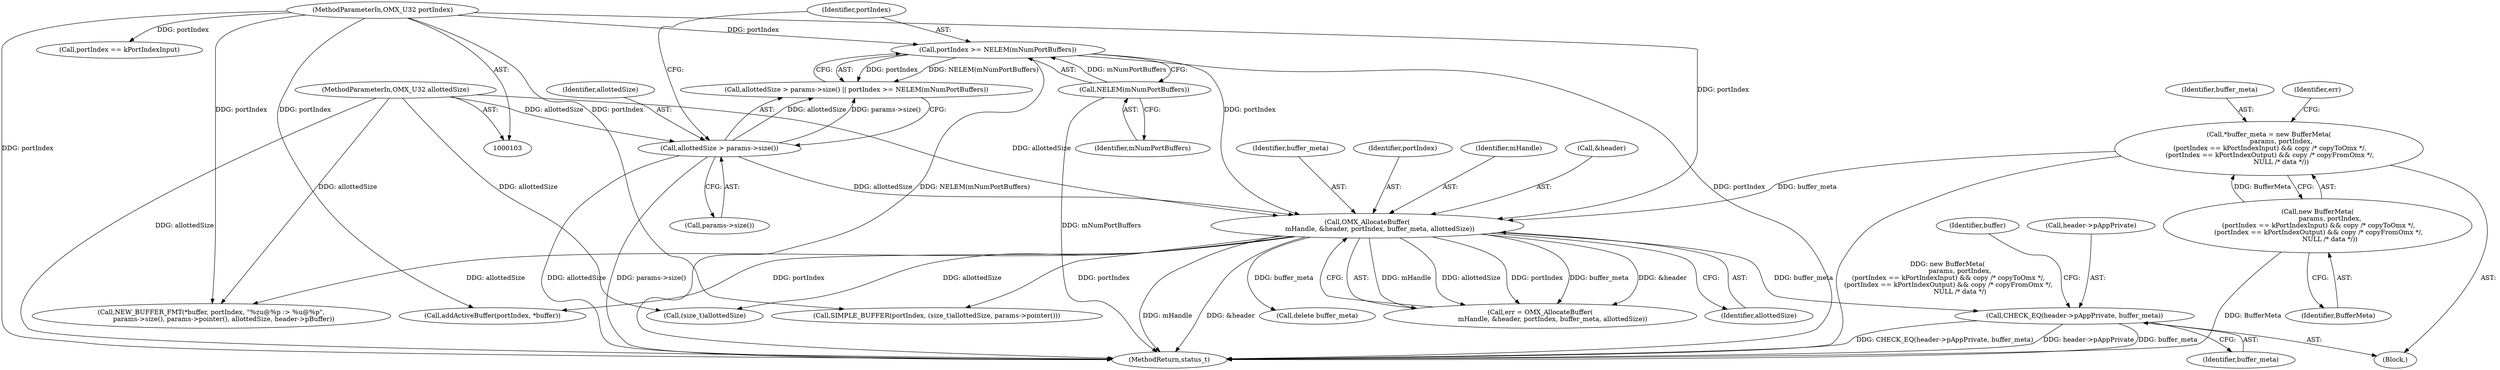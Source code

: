 digraph "0_Android_640b04121d7cd2cac90e2f7c82b97fce05f074a5@pointer" {
"1000185" [label="(Call,CHECK_EQ(header->pAppPrivate, buffer_meta))"];
"1000152" [label="(Call,OMX_AllocateBuffer(\n            mHandle, &header, portIndex, buffer_meta, allottedSize))"];
"1000128" [label="(Call,portIndex >= NELEM(mNumPortBuffers))"];
"1000104" [label="(MethodParameterIn,OMX_U32 portIndex)"];
"1000130" [label="(Call,NELEM(mNumPortBuffers))"];
"1000144" [label="(Call,*buffer_meta = new BufferMeta(\n            params, portIndex,\n (portIndex == kPortIndexInput) && copy /* copyToOmx */,\n (portIndex == kPortIndexOutput) && copy /* copyFromOmx */,\n            NULL /* data */))"];
"1000146" [label="(Call,new BufferMeta(\n            params, portIndex,\n (portIndex == kPortIndexInput) && copy /* copyToOmx */,\n (portIndex == kPortIndexOutput) && copy /* copyFromOmx */,\n            NULL /* data */))"];
"1000125" [label="(Call,allottedSize > params->size())"];
"1000107" [label="(MethodParameterIn,OMX_U32 allottedSize)"];
"1000126" [label="(Identifier,allottedSize)"];
"1000128" [label="(Call,portIndex >= NELEM(mNumPortBuffers))"];
"1000151" [label="(Identifier,err)"];
"1000186" [label="(Call,header->pAppPrivate)"];
"1000130" [label="(Call,NELEM(mNumPortBuffers))"];
"1000167" [label="(Call,SIMPLE_BUFFER(portIndex, (size_t)allottedSize, params->pointer()))"];
"1000157" [label="(Identifier,buffer_meta)"];
"1000205" [label="(Call,portIndex == kPortIndexInput)"];
"1000104" [label="(MethodParameterIn,OMX_U32 portIndex)"];
"1000213" [label="(Call,NEW_BUFFER_FMT(*buffer, portIndex, \"%zu@%p :> %u@%p\",\n            params->size(), params->pointer(), allottedSize, header->pBuffer))"];
"1000189" [label="(Identifier,buffer_meta)"];
"1000156" [label="(Identifier,portIndex)"];
"1000108" [label="(Block,)"];
"1000169" [label="(Call,(size_t)allottedSize)"];
"1000147" [label="(Identifier,BufferMeta)"];
"1000146" [label="(Call,new BufferMeta(\n            params, portIndex,\n (portIndex == kPortIndexInput) && copy /* copyToOmx */,\n (portIndex == kPortIndexOutput) && copy /* copyFromOmx */,\n            NULL /* data */))"];
"1000124" [label="(Call,allottedSize > params->size() || portIndex >= NELEM(mNumPortBuffers))"];
"1000129" [label="(Identifier,portIndex)"];
"1000153" [label="(Identifier,mHandle)"];
"1000131" [label="(Identifier,mNumPortBuffers)"];
"1000107" [label="(MethodParameterIn,OMX_U32 allottedSize)"];
"1000125" [label="(Call,allottedSize > params->size())"];
"1000127" [label="(Call,params->size())"];
"1000195" [label="(Call,addActiveBuffer(portIndex, *buffer))"];
"1000154" [label="(Call,&header)"];
"1000226" [label="(MethodReturn,status_t)"];
"1000192" [label="(Identifier,buffer)"];
"1000152" [label="(Call,OMX_AllocateBuffer(\n            mHandle, &header, portIndex, buffer_meta, allottedSize))"];
"1000173" [label="(Call,delete buffer_meta)"];
"1000145" [label="(Identifier,buffer_meta)"];
"1000150" [label="(Call,err = OMX_AllocateBuffer(\n            mHandle, &header, portIndex, buffer_meta, allottedSize))"];
"1000158" [label="(Identifier,allottedSize)"];
"1000185" [label="(Call,CHECK_EQ(header->pAppPrivate, buffer_meta))"];
"1000144" [label="(Call,*buffer_meta = new BufferMeta(\n            params, portIndex,\n (portIndex == kPortIndexInput) && copy /* copyToOmx */,\n (portIndex == kPortIndexOutput) && copy /* copyFromOmx */,\n            NULL /* data */))"];
"1000185" -> "1000108"  [label="AST: "];
"1000185" -> "1000189"  [label="CFG: "];
"1000186" -> "1000185"  [label="AST: "];
"1000189" -> "1000185"  [label="AST: "];
"1000192" -> "1000185"  [label="CFG: "];
"1000185" -> "1000226"  [label="DDG: CHECK_EQ(header->pAppPrivate, buffer_meta)"];
"1000185" -> "1000226"  [label="DDG: header->pAppPrivate"];
"1000185" -> "1000226"  [label="DDG: buffer_meta"];
"1000152" -> "1000185"  [label="DDG: buffer_meta"];
"1000152" -> "1000150"  [label="AST: "];
"1000152" -> "1000158"  [label="CFG: "];
"1000153" -> "1000152"  [label="AST: "];
"1000154" -> "1000152"  [label="AST: "];
"1000156" -> "1000152"  [label="AST: "];
"1000157" -> "1000152"  [label="AST: "];
"1000158" -> "1000152"  [label="AST: "];
"1000150" -> "1000152"  [label="CFG: "];
"1000152" -> "1000226"  [label="DDG: mHandle"];
"1000152" -> "1000226"  [label="DDG: &header"];
"1000152" -> "1000150"  [label="DDG: mHandle"];
"1000152" -> "1000150"  [label="DDG: allottedSize"];
"1000152" -> "1000150"  [label="DDG: portIndex"];
"1000152" -> "1000150"  [label="DDG: buffer_meta"];
"1000152" -> "1000150"  [label="DDG: &header"];
"1000128" -> "1000152"  [label="DDG: portIndex"];
"1000104" -> "1000152"  [label="DDG: portIndex"];
"1000144" -> "1000152"  [label="DDG: buffer_meta"];
"1000125" -> "1000152"  [label="DDG: allottedSize"];
"1000107" -> "1000152"  [label="DDG: allottedSize"];
"1000152" -> "1000167"  [label="DDG: portIndex"];
"1000152" -> "1000169"  [label="DDG: allottedSize"];
"1000152" -> "1000173"  [label="DDG: buffer_meta"];
"1000152" -> "1000195"  [label="DDG: portIndex"];
"1000152" -> "1000213"  [label="DDG: allottedSize"];
"1000128" -> "1000124"  [label="AST: "];
"1000128" -> "1000130"  [label="CFG: "];
"1000129" -> "1000128"  [label="AST: "];
"1000130" -> "1000128"  [label="AST: "];
"1000124" -> "1000128"  [label="CFG: "];
"1000128" -> "1000226"  [label="DDG: NELEM(mNumPortBuffers)"];
"1000128" -> "1000226"  [label="DDG: portIndex"];
"1000128" -> "1000124"  [label="DDG: portIndex"];
"1000128" -> "1000124"  [label="DDG: NELEM(mNumPortBuffers)"];
"1000104" -> "1000128"  [label="DDG: portIndex"];
"1000130" -> "1000128"  [label="DDG: mNumPortBuffers"];
"1000104" -> "1000103"  [label="AST: "];
"1000104" -> "1000226"  [label="DDG: portIndex"];
"1000104" -> "1000167"  [label="DDG: portIndex"];
"1000104" -> "1000195"  [label="DDG: portIndex"];
"1000104" -> "1000205"  [label="DDG: portIndex"];
"1000104" -> "1000213"  [label="DDG: portIndex"];
"1000130" -> "1000131"  [label="CFG: "];
"1000131" -> "1000130"  [label="AST: "];
"1000130" -> "1000226"  [label="DDG: mNumPortBuffers"];
"1000144" -> "1000108"  [label="AST: "];
"1000144" -> "1000146"  [label="CFG: "];
"1000145" -> "1000144"  [label="AST: "];
"1000146" -> "1000144"  [label="AST: "];
"1000151" -> "1000144"  [label="CFG: "];
"1000144" -> "1000226"  [label="DDG: new BufferMeta(\n            params, portIndex,\n (portIndex == kPortIndexInput) && copy /* copyToOmx */,\n (portIndex == kPortIndexOutput) && copy /* copyFromOmx */,\n            NULL /* data */)"];
"1000146" -> "1000144"  [label="DDG: BufferMeta"];
"1000146" -> "1000147"  [label="CFG: "];
"1000147" -> "1000146"  [label="AST: "];
"1000146" -> "1000226"  [label="DDG: BufferMeta"];
"1000125" -> "1000124"  [label="AST: "];
"1000125" -> "1000127"  [label="CFG: "];
"1000126" -> "1000125"  [label="AST: "];
"1000127" -> "1000125"  [label="AST: "];
"1000129" -> "1000125"  [label="CFG: "];
"1000124" -> "1000125"  [label="CFG: "];
"1000125" -> "1000226"  [label="DDG: allottedSize"];
"1000125" -> "1000226"  [label="DDG: params->size()"];
"1000125" -> "1000124"  [label="DDG: allottedSize"];
"1000125" -> "1000124"  [label="DDG: params->size()"];
"1000107" -> "1000125"  [label="DDG: allottedSize"];
"1000107" -> "1000103"  [label="AST: "];
"1000107" -> "1000226"  [label="DDG: allottedSize"];
"1000107" -> "1000169"  [label="DDG: allottedSize"];
"1000107" -> "1000213"  [label="DDG: allottedSize"];
}
